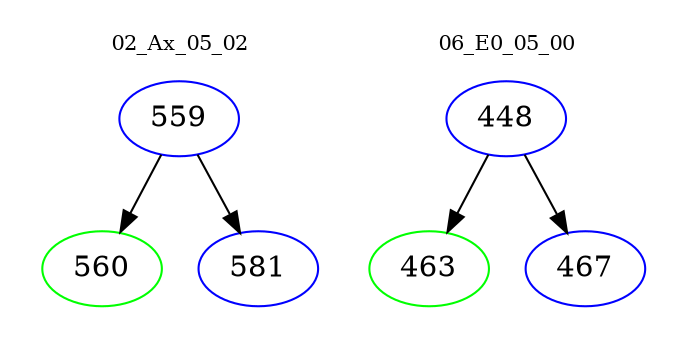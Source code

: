 digraph{
subgraph cluster_0 {
color = white
label = "02_Ax_05_02";
fontsize=10;
T0_559 [label="559", color="blue"]
T0_559 -> T0_560 [color="black"]
T0_560 [label="560", color="green"]
T0_559 -> T0_581 [color="black"]
T0_581 [label="581", color="blue"]
}
subgraph cluster_1 {
color = white
label = "06_E0_05_00";
fontsize=10;
T1_448 [label="448", color="blue"]
T1_448 -> T1_463 [color="black"]
T1_463 [label="463", color="green"]
T1_448 -> T1_467 [color="black"]
T1_467 [label="467", color="blue"]
}
}
